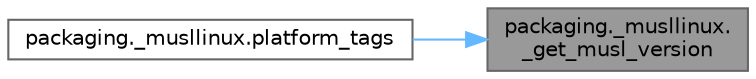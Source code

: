 digraph "packaging._musllinux._get_musl_version"
{
 // LATEX_PDF_SIZE
  bgcolor="transparent";
  edge [fontname=Helvetica,fontsize=10,labelfontname=Helvetica,labelfontsize=10];
  node [fontname=Helvetica,fontsize=10,shape=box,height=0.2,width=0.4];
  rankdir="RL";
  Node1 [id="Node000001",label="packaging._musllinux.\l_get_musl_version",height=0.2,width=0.4,color="gray40", fillcolor="grey60", style="filled", fontcolor="black",tooltip=" "];
  Node1 -> Node2 [id="edge1_Node000001_Node000002",dir="back",color="steelblue1",style="solid",tooltip=" "];
  Node2 [id="Node000002",label="packaging._musllinux.platform_tags",height=0.2,width=0.4,color="grey40", fillcolor="white", style="filled",URL="$namespacepackaging_1_1__musllinux.html#a9259cff7589df3bab923eef03f0e4d07",tooltip=" "];
}
